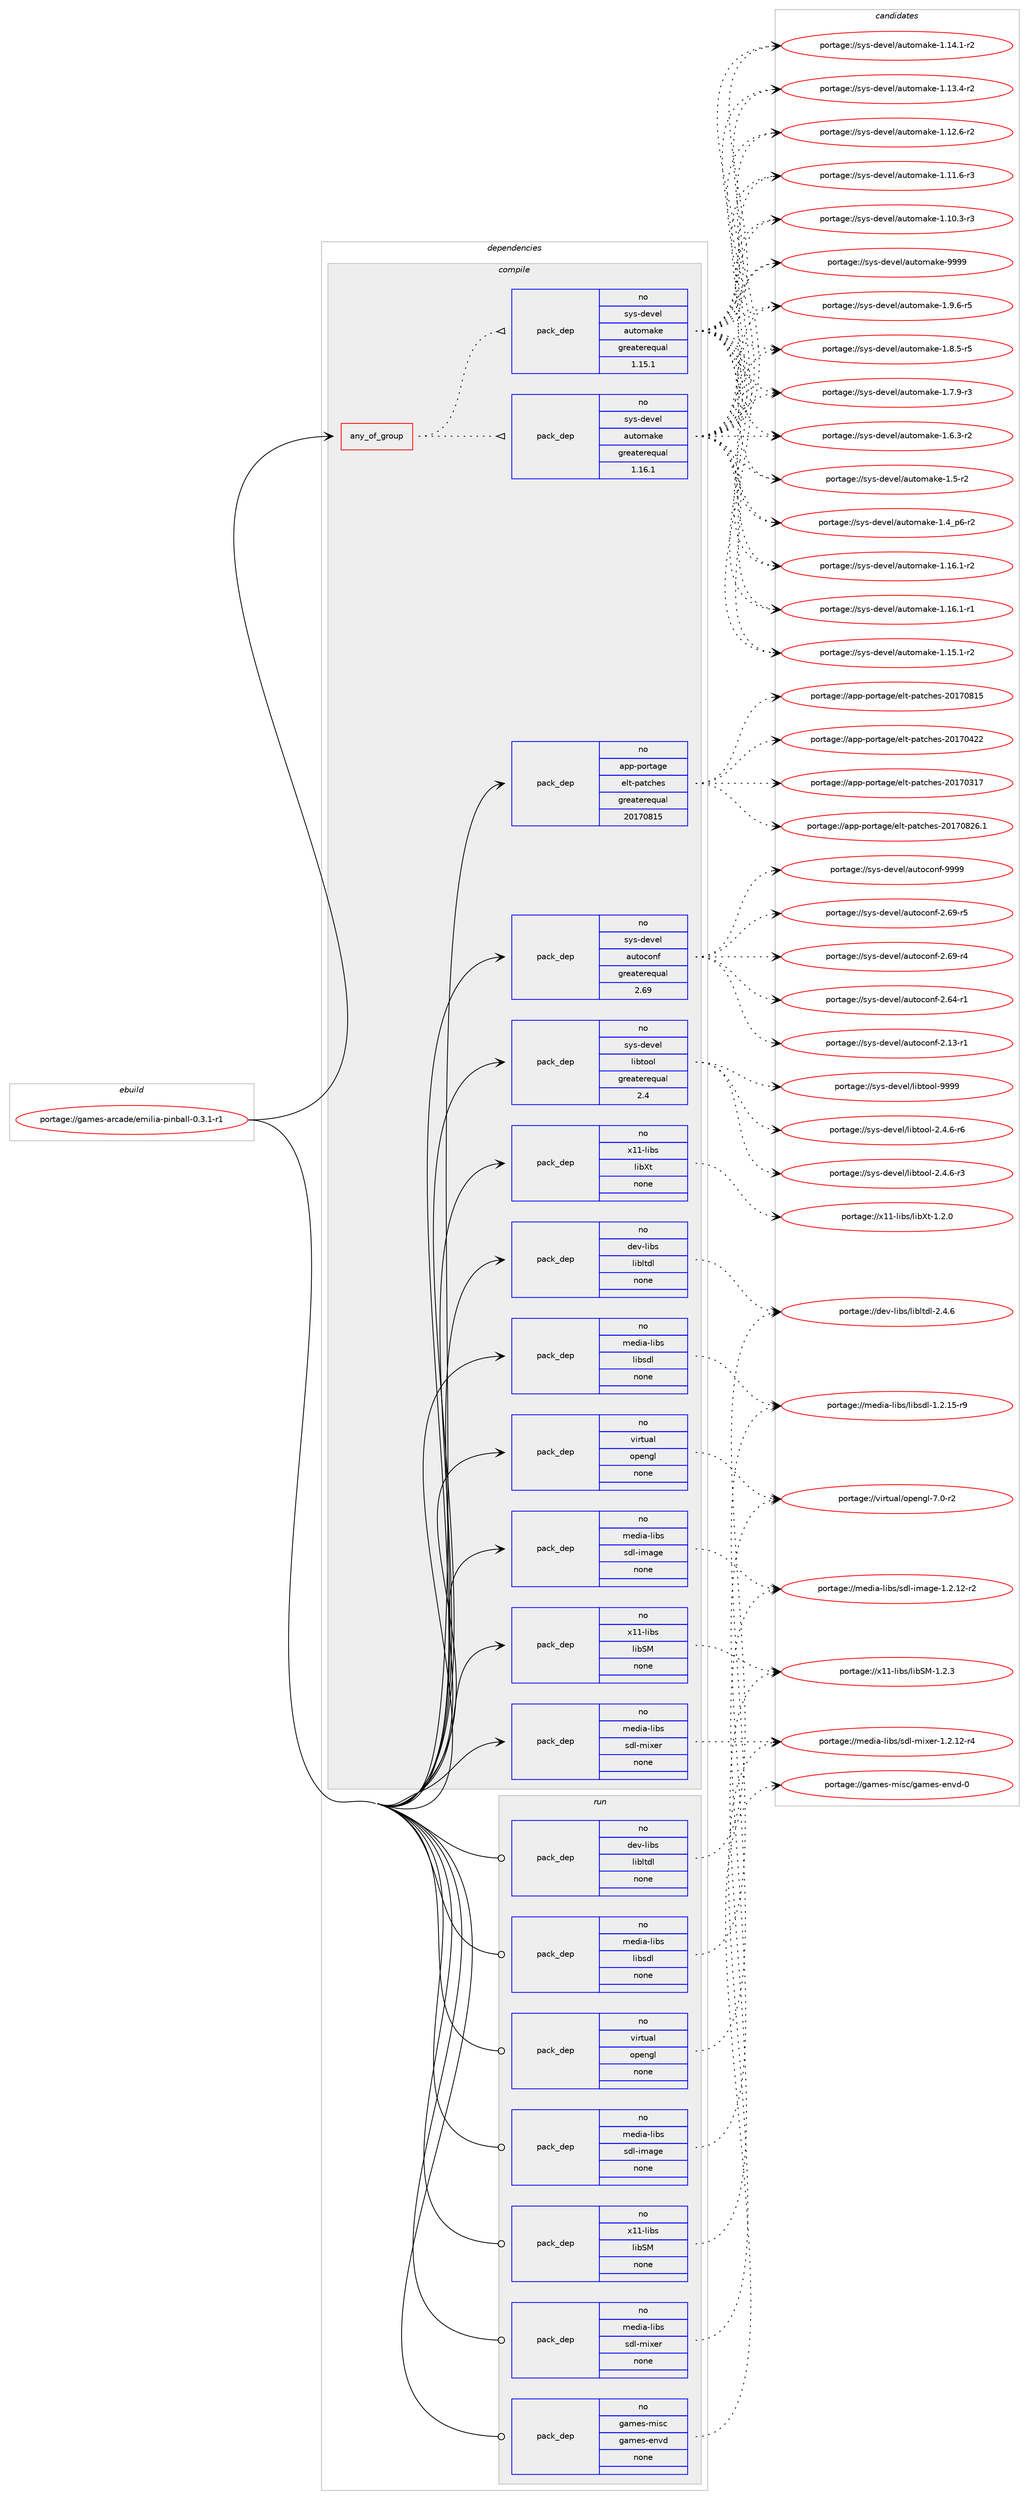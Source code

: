 digraph prolog {

# *************
# Graph options
# *************

newrank=true;
concentrate=true;
compound=true;
graph [rankdir=LR,fontname=Helvetica,fontsize=10,ranksep=1.5];#, ranksep=2.5, nodesep=0.2];
edge  [arrowhead=vee];
node  [fontname=Helvetica,fontsize=10];

# **********
# The ebuild
# **********

subgraph cluster_leftcol {
color=gray;
label=<<i>ebuild</i>>;
id [label="portage://games-arcade/emilia-pinball-0.3.1-r1", color=red, width=4, href="../games-arcade/emilia-pinball-0.3.1-r1.svg"];
}

# ****************
# The dependencies
# ****************

subgraph cluster_midcol {
color=gray;
label=<<i>dependencies</i>>;
subgraph cluster_compile {
fillcolor="#eeeeee";
style=filled;
label=<<i>compile</i>>;
subgraph any4304 {
dependency290735 [label=<<TABLE BORDER="0" CELLBORDER="1" CELLSPACING="0" CELLPADDING="4"><TR><TD CELLPADDING="10">any_of_group</TD></TR></TABLE>>, shape=none, color=red];subgraph pack225933 {
dependency290736 [label=<<TABLE BORDER="0" CELLBORDER="1" CELLSPACING="0" CELLPADDING="4" WIDTH="220"><TR><TD ROWSPAN="6" CELLPADDING="30">pack_dep</TD></TR><TR><TD WIDTH="110">no</TD></TR><TR><TD>sys-devel</TD></TR><TR><TD>automake</TD></TR><TR><TD>greaterequal</TD></TR><TR><TD>1.16.1</TD></TR></TABLE>>, shape=none, color=blue];
}
dependency290735:e -> dependency290736:w [weight=20,style="dotted",arrowhead="oinv"];
subgraph pack225934 {
dependency290737 [label=<<TABLE BORDER="0" CELLBORDER="1" CELLSPACING="0" CELLPADDING="4" WIDTH="220"><TR><TD ROWSPAN="6" CELLPADDING="30">pack_dep</TD></TR><TR><TD WIDTH="110">no</TD></TR><TR><TD>sys-devel</TD></TR><TR><TD>automake</TD></TR><TR><TD>greaterequal</TD></TR><TR><TD>1.15.1</TD></TR></TABLE>>, shape=none, color=blue];
}
dependency290735:e -> dependency290737:w [weight=20,style="dotted",arrowhead="oinv"];
}
id:e -> dependency290735:w [weight=20,style="solid",arrowhead="vee"];
subgraph pack225935 {
dependency290738 [label=<<TABLE BORDER="0" CELLBORDER="1" CELLSPACING="0" CELLPADDING="4" WIDTH="220"><TR><TD ROWSPAN="6" CELLPADDING="30">pack_dep</TD></TR><TR><TD WIDTH="110">no</TD></TR><TR><TD>app-portage</TD></TR><TR><TD>elt-patches</TD></TR><TR><TD>greaterequal</TD></TR><TR><TD>20170815</TD></TR></TABLE>>, shape=none, color=blue];
}
id:e -> dependency290738:w [weight=20,style="solid",arrowhead="vee"];
subgraph pack225936 {
dependency290739 [label=<<TABLE BORDER="0" CELLBORDER="1" CELLSPACING="0" CELLPADDING="4" WIDTH="220"><TR><TD ROWSPAN="6" CELLPADDING="30">pack_dep</TD></TR><TR><TD WIDTH="110">no</TD></TR><TR><TD>dev-libs</TD></TR><TR><TD>libltdl</TD></TR><TR><TD>none</TD></TR><TR><TD></TD></TR></TABLE>>, shape=none, color=blue];
}
id:e -> dependency290739:w [weight=20,style="solid",arrowhead="vee"];
subgraph pack225937 {
dependency290740 [label=<<TABLE BORDER="0" CELLBORDER="1" CELLSPACING="0" CELLPADDING="4" WIDTH="220"><TR><TD ROWSPAN="6" CELLPADDING="30">pack_dep</TD></TR><TR><TD WIDTH="110">no</TD></TR><TR><TD>media-libs</TD></TR><TR><TD>libsdl</TD></TR><TR><TD>none</TD></TR><TR><TD></TD></TR></TABLE>>, shape=none, color=blue];
}
id:e -> dependency290740:w [weight=20,style="solid",arrowhead="vee"];
subgraph pack225938 {
dependency290741 [label=<<TABLE BORDER="0" CELLBORDER="1" CELLSPACING="0" CELLPADDING="4" WIDTH="220"><TR><TD ROWSPAN="6" CELLPADDING="30">pack_dep</TD></TR><TR><TD WIDTH="110">no</TD></TR><TR><TD>media-libs</TD></TR><TR><TD>sdl-image</TD></TR><TR><TD>none</TD></TR><TR><TD></TD></TR></TABLE>>, shape=none, color=blue];
}
id:e -> dependency290741:w [weight=20,style="solid",arrowhead="vee"];
subgraph pack225939 {
dependency290742 [label=<<TABLE BORDER="0" CELLBORDER="1" CELLSPACING="0" CELLPADDING="4" WIDTH="220"><TR><TD ROWSPAN="6" CELLPADDING="30">pack_dep</TD></TR><TR><TD WIDTH="110">no</TD></TR><TR><TD>media-libs</TD></TR><TR><TD>sdl-mixer</TD></TR><TR><TD>none</TD></TR><TR><TD></TD></TR></TABLE>>, shape=none, color=blue];
}
id:e -> dependency290742:w [weight=20,style="solid",arrowhead="vee"];
subgraph pack225940 {
dependency290743 [label=<<TABLE BORDER="0" CELLBORDER="1" CELLSPACING="0" CELLPADDING="4" WIDTH="220"><TR><TD ROWSPAN="6" CELLPADDING="30">pack_dep</TD></TR><TR><TD WIDTH="110">no</TD></TR><TR><TD>sys-devel</TD></TR><TR><TD>autoconf</TD></TR><TR><TD>greaterequal</TD></TR><TR><TD>2.69</TD></TR></TABLE>>, shape=none, color=blue];
}
id:e -> dependency290743:w [weight=20,style="solid",arrowhead="vee"];
subgraph pack225941 {
dependency290744 [label=<<TABLE BORDER="0" CELLBORDER="1" CELLSPACING="0" CELLPADDING="4" WIDTH="220"><TR><TD ROWSPAN="6" CELLPADDING="30">pack_dep</TD></TR><TR><TD WIDTH="110">no</TD></TR><TR><TD>sys-devel</TD></TR><TR><TD>libtool</TD></TR><TR><TD>greaterequal</TD></TR><TR><TD>2.4</TD></TR></TABLE>>, shape=none, color=blue];
}
id:e -> dependency290744:w [weight=20,style="solid",arrowhead="vee"];
subgraph pack225942 {
dependency290745 [label=<<TABLE BORDER="0" CELLBORDER="1" CELLSPACING="0" CELLPADDING="4" WIDTH="220"><TR><TD ROWSPAN="6" CELLPADDING="30">pack_dep</TD></TR><TR><TD WIDTH="110">no</TD></TR><TR><TD>virtual</TD></TR><TR><TD>opengl</TD></TR><TR><TD>none</TD></TR><TR><TD></TD></TR></TABLE>>, shape=none, color=blue];
}
id:e -> dependency290745:w [weight=20,style="solid",arrowhead="vee"];
subgraph pack225943 {
dependency290746 [label=<<TABLE BORDER="0" CELLBORDER="1" CELLSPACING="0" CELLPADDING="4" WIDTH="220"><TR><TD ROWSPAN="6" CELLPADDING="30">pack_dep</TD></TR><TR><TD WIDTH="110">no</TD></TR><TR><TD>x11-libs</TD></TR><TR><TD>libSM</TD></TR><TR><TD>none</TD></TR><TR><TD></TD></TR></TABLE>>, shape=none, color=blue];
}
id:e -> dependency290746:w [weight=20,style="solid",arrowhead="vee"];
subgraph pack225944 {
dependency290747 [label=<<TABLE BORDER="0" CELLBORDER="1" CELLSPACING="0" CELLPADDING="4" WIDTH="220"><TR><TD ROWSPAN="6" CELLPADDING="30">pack_dep</TD></TR><TR><TD WIDTH="110">no</TD></TR><TR><TD>x11-libs</TD></TR><TR><TD>libXt</TD></TR><TR><TD>none</TD></TR><TR><TD></TD></TR></TABLE>>, shape=none, color=blue];
}
id:e -> dependency290747:w [weight=20,style="solid",arrowhead="vee"];
}
subgraph cluster_compileandrun {
fillcolor="#eeeeee";
style=filled;
label=<<i>compile and run</i>>;
}
subgraph cluster_run {
fillcolor="#eeeeee";
style=filled;
label=<<i>run</i>>;
subgraph pack225945 {
dependency290748 [label=<<TABLE BORDER="0" CELLBORDER="1" CELLSPACING="0" CELLPADDING="4" WIDTH="220"><TR><TD ROWSPAN="6" CELLPADDING="30">pack_dep</TD></TR><TR><TD WIDTH="110">no</TD></TR><TR><TD>dev-libs</TD></TR><TR><TD>libltdl</TD></TR><TR><TD>none</TD></TR><TR><TD></TD></TR></TABLE>>, shape=none, color=blue];
}
id:e -> dependency290748:w [weight=20,style="solid",arrowhead="odot"];
subgraph pack225946 {
dependency290749 [label=<<TABLE BORDER="0" CELLBORDER="1" CELLSPACING="0" CELLPADDING="4" WIDTH="220"><TR><TD ROWSPAN="6" CELLPADDING="30">pack_dep</TD></TR><TR><TD WIDTH="110">no</TD></TR><TR><TD>games-misc</TD></TR><TR><TD>games-envd</TD></TR><TR><TD>none</TD></TR><TR><TD></TD></TR></TABLE>>, shape=none, color=blue];
}
id:e -> dependency290749:w [weight=20,style="solid",arrowhead="odot"];
subgraph pack225947 {
dependency290750 [label=<<TABLE BORDER="0" CELLBORDER="1" CELLSPACING="0" CELLPADDING="4" WIDTH="220"><TR><TD ROWSPAN="6" CELLPADDING="30">pack_dep</TD></TR><TR><TD WIDTH="110">no</TD></TR><TR><TD>media-libs</TD></TR><TR><TD>libsdl</TD></TR><TR><TD>none</TD></TR><TR><TD></TD></TR></TABLE>>, shape=none, color=blue];
}
id:e -> dependency290750:w [weight=20,style="solid",arrowhead="odot"];
subgraph pack225948 {
dependency290751 [label=<<TABLE BORDER="0" CELLBORDER="1" CELLSPACING="0" CELLPADDING="4" WIDTH="220"><TR><TD ROWSPAN="6" CELLPADDING="30">pack_dep</TD></TR><TR><TD WIDTH="110">no</TD></TR><TR><TD>media-libs</TD></TR><TR><TD>sdl-image</TD></TR><TR><TD>none</TD></TR><TR><TD></TD></TR></TABLE>>, shape=none, color=blue];
}
id:e -> dependency290751:w [weight=20,style="solid",arrowhead="odot"];
subgraph pack225949 {
dependency290752 [label=<<TABLE BORDER="0" CELLBORDER="1" CELLSPACING="0" CELLPADDING="4" WIDTH="220"><TR><TD ROWSPAN="6" CELLPADDING="30">pack_dep</TD></TR><TR><TD WIDTH="110">no</TD></TR><TR><TD>media-libs</TD></TR><TR><TD>sdl-mixer</TD></TR><TR><TD>none</TD></TR><TR><TD></TD></TR></TABLE>>, shape=none, color=blue];
}
id:e -> dependency290752:w [weight=20,style="solid",arrowhead="odot"];
subgraph pack225950 {
dependency290753 [label=<<TABLE BORDER="0" CELLBORDER="1" CELLSPACING="0" CELLPADDING="4" WIDTH="220"><TR><TD ROWSPAN="6" CELLPADDING="30">pack_dep</TD></TR><TR><TD WIDTH="110">no</TD></TR><TR><TD>virtual</TD></TR><TR><TD>opengl</TD></TR><TR><TD>none</TD></TR><TR><TD></TD></TR></TABLE>>, shape=none, color=blue];
}
id:e -> dependency290753:w [weight=20,style="solid",arrowhead="odot"];
subgraph pack225951 {
dependency290754 [label=<<TABLE BORDER="0" CELLBORDER="1" CELLSPACING="0" CELLPADDING="4" WIDTH="220"><TR><TD ROWSPAN="6" CELLPADDING="30">pack_dep</TD></TR><TR><TD WIDTH="110">no</TD></TR><TR><TD>x11-libs</TD></TR><TR><TD>libSM</TD></TR><TR><TD>none</TD></TR><TR><TD></TD></TR></TABLE>>, shape=none, color=blue];
}
id:e -> dependency290754:w [weight=20,style="solid",arrowhead="odot"];
}
}

# **************
# The candidates
# **************

subgraph cluster_choices {
rank=same;
color=gray;
label=<<i>candidates</i>>;

subgraph choice225933 {
color=black;
nodesep=1;
choice115121115451001011181011084797117116111109971071014557575757 [label="portage://sys-devel/automake-9999", color=red, width=4,href="../sys-devel/automake-9999.svg"];
choice115121115451001011181011084797117116111109971071014549465746544511453 [label="portage://sys-devel/automake-1.9.6-r5", color=red, width=4,href="../sys-devel/automake-1.9.6-r5.svg"];
choice115121115451001011181011084797117116111109971071014549465646534511453 [label="portage://sys-devel/automake-1.8.5-r5", color=red, width=4,href="../sys-devel/automake-1.8.5-r5.svg"];
choice115121115451001011181011084797117116111109971071014549465546574511451 [label="portage://sys-devel/automake-1.7.9-r3", color=red, width=4,href="../sys-devel/automake-1.7.9-r3.svg"];
choice115121115451001011181011084797117116111109971071014549465446514511450 [label="portage://sys-devel/automake-1.6.3-r2", color=red, width=4,href="../sys-devel/automake-1.6.3-r2.svg"];
choice11512111545100101118101108479711711611110997107101454946534511450 [label="portage://sys-devel/automake-1.5-r2", color=red, width=4,href="../sys-devel/automake-1.5-r2.svg"];
choice115121115451001011181011084797117116111109971071014549465295112544511450 [label="portage://sys-devel/automake-1.4_p6-r2", color=red, width=4,href="../sys-devel/automake-1.4_p6-r2.svg"];
choice11512111545100101118101108479711711611110997107101454946495446494511450 [label="portage://sys-devel/automake-1.16.1-r2", color=red, width=4,href="../sys-devel/automake-1.16.1-r2.svg"];
choice11512111545100101118101108479711711611110997107101454946495446494511449 [label="portage://sys-devel/automake-1.16.1-r1", color=red, width=4,href="../sys-devel/automake-1.16.1-r1.svg"];
choice11512111545100101118101108479711711611110997107101454946495346494511450 [label="portage://sys-devel/automake-1.15.1-r2", color=red, width=4,href="../sys-devel/automake-1.15.1-r2.svg"];
choice11512111545100101118101108479711711611110997107101454946495246494511450 [label="portage://sys-devel/automake-1.14.1-r2", color=red, width=4,href="../sys-devel/automake-1.14.1-r2.svg"];
choice11512111545100101118101108479711711611110997107101454946495146524511450 [label="portage://sys-devel/automake-1.13.4-r2", color=red, width=4,href="../sys-devel/automake-1.13.4-r2.svg"];
choice11512111545100101118101108479711711611110997107101454946495046544511450 [label="portage://sys-devel/automake-1.12.6-r2", color=red, width=4,href="../sys-devel/automake-1.12.6-r2.svg"];
choice11512111545100101118101108479711711611110997107101454946494946544511451 [label="portage://sys-devel/automake-1.11.6-r3", color=red, width=4,href="../sys-devel/automake-1.11.6-r3.svg"];
choice11512111545100101118101108479711711611110997107101454946494846514511451 [label="portage://sys-devel/automake-1.10.3-r3", color=red, width=4,href="../sys-devel/automake-1.10.3-r3.svg"];
dependency290736:e -> choice115121115451001011181011084797117116111109971071014557575757:w [style=dotted,weight="100"];
dependency290736:e -> choice115121115451001011181011084797117116111109971071014549465746544511453:w [style=dotted,weight="100"];
dependency290736:e -> choice115121115451001011181011084797117116111109971071014549465646534511453:w [style=dotted,weight="100"];
dependency290736:e -> choice115121115451001011181011084797117116111109971071014549465546574511451:w [style=dotted,weight="100"];
dependency290736:e -> choice115121115451001011181011084797117116111109971071014549465446514511450:w [style=dotted,weight="100"];
dependency290736:e -> choice11512111545100101118101108479711711611110997107101454946534511450:w [style=dotted,weight="100"];
dependency290736:e -> choice115121115451001011181011084797117116111109971071014549465295112544511450:w [style=dotted,weight="100"];
dependency290736:e -> choice11512111545100101118101108479711711611110997107101454946495446494511450:w [style=dotted,weight="100"];
dependency290736:e -> choice11512111545100101118101108479711711611110997107101454946495446494511449:w [style=dotted,weight="100"];
dependency290736:e -> choice11512111545100101118101108479711711611110997107101454946495346494511450:w [style=dotted,weight="100"];
dependency290736:e -> choice11512111545100101118101108479711711611110997107101454946495246494511450:w [style=dotted,weight="100"];
dependency290736:e -> choice11512111545100101118101108479711711611110997107101454946495146524511450:w [style=dotted,weight="100"];
dependency290736:e -> choice11512111545100101118101108479711711611110997107101454946495046544511450:w [style=dotted,weight="100"];
dependency290736:e -> choice11512111545100101118101108479711711611110997107101454946494946544511451:w [style=dotted,weight="100"];
dependency290736:e -> choice11512111545100101118101108479711711611110997107101454946494846514511451:w [style=dotted,weight="100"];
}
subgraph choice225934 {
color=black;
nodesep=1;
choice115121115451001011181011084797117116111109971071014557575757 [label="portage://sys-devel/automake-9999", color=red, width=4,href="../sys-devel/automake-9999.svg"];
choice115121115451001011181011084797117116111109971071014549465746544511453 [label="portage://sys-devel/automake-1.9.6-r5", color=red, width=4,href="../sys-devel/automake-1.9.6-r5.svg"];
choice115121115451001011181011084797117116111109971071014549465646534511453 [label="portage://sys-devel/automake-1.8.5-r5", color=red, width=4,href="../sys-devel/automake-1.8.5-r5.svg"];
choice115121115451001011181011084797117116111109971071014549465546574511451 [label="portage://sys-devel/automake-1.7.9-r3", color=red, width=4,href="../sys-devel/automake-1.7.9-r3.svg"];
choice115121115451001011181011084797117116111109971071014549465446514511450 [label="portage://sys-devel/automake-1.6.3-r2", color=red, width=4,href="../sys-devel/automake-1.6.3-r2.svg"];
choice11512111545100101118101108479711711611110997107101454946534511450 [label="portage://sys-devel/automake-1.5-r2", color=red, width=4,href="../sys-devel/automake-1.5-r2.svg"];
choice115121115451001011181011084797117116111109971071014549465295112544511450 [label="portage://sys-devel/automake-1.4_p6-r2", color=red, width=4,href="../sys-devel/automake-1.4_p6-r2.svg"];
choice11512111545100101118101108479711711611110997107101454946495446494511450 [label="portage://sys-devel/automake-1.16.1-r2", color=red, width=4,href="../sys-devel/automake-1.16.1-r2.svg"];
choice11512111545100101118101108479711711611110997107101454946495446494511449 [label="portage://sys-devel/automake-1.16.1-r1", color=red, width=4,href="../sys-devel/automake-1.16.1-r1.svg"];
choice11512111545100101118101108479711711611110997107101454946495346494511450 [label="portage://sys-devel/automake-1.15.1-r2", color=red, width=4,href="../sys-devel/automake-1.15.1-r2.svg"];
choice11512111545100101118101108479711711611110997107101454946495246494511450 [label="portage://sys-devel/automake-1.14.1-r2", color=red, width=4,href="../sys-devel/automake-1.14.1-r2.svg"];
choice11512111545100101118101108479711711611110997107101454946495146524511450 [label="portage://sys-devel/automake-1.13.4-r2", color=red, width=4,href="../sys-devel/automake-1.13.4-r2.svg"];
choice11512111545100101118101108479711711611110997107101454946495046544511450 [label="portage://sys-devel/automake-1.12.6-r2", color=red, width=4,href="../sys-devel/automake-1.12.6-r2.svg"];
choice11512111545100101118101108479711711611110997107101454946494946544511451 [label="portage://sys-devel/automake-1.11.6-r3", color=red, width=4,href="../sys-devel/automake-1.11.6-r3.svg"];
choice11512111545100101118101108479711711611110997107101454946494846514511451 [label="portage://sys-devel/automake-1.10.3-r3", color=red, width=4,href="../sys-devel/automake-1.10.3-r3.svg"];
dependency290737:e -> choice115121115451001011181011084797117116111109971071014557575757:w [style=dotted,weight="100"];
dependency290737:e -> choice115121115451001011181011084797117116111109971071014549465746544511453:w [style=dotted,weight="100"];
dependency290737:e -> choice115121115451001011181011084797117116111109971071014549465646534511453:w [style=dotted,weight="100"];
dependency290737:e -> choice115121115451001011181011084797117116111109971071014549465546574511451:w [style=dotted,weight="100"];
dependency290737:e -> choice115121115451001011181011084797117116111109971071014549465446514511450:w [style=dotted,weight="100"];
dependency290737:e -> choice11512111545100101118101108479711711611110997107101454946534511450:w [style=dotted,weight="100"];
dependency290737:e -> choice115121115451001011181011084797117116111109971071014549465295112544511450:w [style=dotted,weight="100"];
dependency290737:e -> choice11512111545100101118101108479711711611110997107101454946495446494511450:w [style=dotted,weight="100"];
dependency290737:e -> choice11512111545100101118101108479711711611110997107101454946495446494511449:w [style=dotted,weight="100"];
dependency290737:e -> choice11512111545100101118101108479711711611110997107101454946495346494511450:w [style=dotted,weight="100"];
dependency290737:e -> choice11512111545100101118101108479711711611110997107101454946495246494511450:w [style=dotted,weight="100"];
dependency290737:e -> choice11512111545100101118101108479711711611110997107101454946495146524511450:w [style=dotted,weight="100"];
dependency290737:e -> choice11512111545100101118101108479711711611110997107101454946495046544511450:w [style=dotted,weight="100"];
dependency290737:e -> choice11512111545100101118101108479711711611110997107101454946494946544511451:w [style=dotted,weight="100"];
dependency290737:e -> choice11512111545100101118101108479711711611110997107101454946494846514511451:w [style=dotted,weight="100"];
}
subgraph choice225935 {
color=black;
nodesep=1;
choice971121124511211111411697103101471011081164511297116991041011154550484955485650544649 [label="portage://app-portage/elt-patches-20170826.1", color=red, width=4,href="../app-portage/elt-patches-20170826.1.svg"];
choice97112112451121111141169710310147101108116451129711699104101115455048495548564953 [label="portage://app-portage/elt-patches-20170815", color=red, width=4,href="../app-portage/elt-patches-20170815.svg"];
choice97112112451121111141169710310147101108116451129711699104101115455048495548525050 [label="portage://app-portage/elt-patches-20170422", color=red, width=4,href="../app-portage/elt-patches-20170422.svg"];
choice97112112451121111141169710310147101108116451129711699104101115455048495548514955 [label="portage://app-portage/elt-patches-20170317", color=red, width=4,href="../app-portage/elt-patches-20170317.svg"];
dependency290738:e -> choice971121124511211111411697103101471011081164511297116991041011154550484955485650544649:w [style=dotted,weight="100"];
dependency290738:e -> choice97112112451121111141169710310147101108116451129711699104101115455048495548564953:w [style=dotted,weight="100"];
dependency290738:e -> choice97112112451121111141169710310147101108116451129711699104101115455048495548525050:w [style=dotted,weight="100"];
dependency290738:e -> choice97112112451121111141169710310147101108116451129711699104101115455048495548514955:w [style=dotted,weight="100"];
}
subgraph choice225936 {
color=black;
nodesep=1;
choice10010111845108105981154710810598108116100108455046524654 [label="portage://dev-libs/libltdl-2.4.6", color=red, width=4,href="../dev-libs/libltdl-2.4.6.svg"];
dependency290739:e -> choice10010111845108105981154710810598108116100108455046524654:w [style=dotted,weight="100"];
}
subgraph choice225937 {
color=black;
nodesep=1;
choice1091011001059745108105981154710810598115100108454946504649534511457 [label="portage://media-libs/libsdl-1.2.15-r9", color=red, width=4,href="../media-libs/libsdl-1.2.15-r9.svg"];
dependency290740:e -> choice1091011001059745108105981154710810598115100108454946504649534511457:w [style=dotted,weight="100"];
}
subgraph choice225938 {
color=black;
nodesep=1;
choice109101100105974510810598115471151001084510510997103101454946504649504511450 [label="portage://media-libs/sdl-image-1.2.12-r2", color=red, width=4,href="../media-libs/sdl-image-1.2.12-r2.svg"];
dependency290741:e -> choice109101100105974510810598115471151001084510510997103101454946504649504511450:w [style=dotted,weight="100"];
}
subgraph choice225939 {
color=black;
nodesep=1;
choice1091011001059745108105981154711510010845109105120101114454946504649504511452 [label="portage://media-libs/sdl-mixer-1.2.12-r4", color=red, width=4,href="../media-libs/sdl-mixer-1.2.12-r4.svg"];
dependency290742:e -> choice1091011001059745108105981154711510010845109105120101114454946504649504511452:w [style=dotted,weight="100"];
}
subgraph choice225940 {
color=black;
nodesep=1;
choice115121115451001011181011084797117116111991111101024557575757 [label="portage://sys-devel/autoconf-9999", color=red, width=4,href="../sys-devel/autoconf-9999.svg"];
choice1151211154510010111810110847971171161119911111010245504654574511453 [label="portage://sys-devel/autoconf-2.69-r5", color=red, width=4,href="../sys-devel/autoconf-2.69-r5.svg"];
choice1151211154510010111810110847971171161119911111010245504654574511452 [label="portage://sys-devel/autoconf-2.69-r4", color=red, width=4,href="../sys-devel/autoconf-2.69-r4.svg"];
choice1151211154510010111810110847971171161119911111010245504654524511449 [label="portage://sys-devel/autoconf-2.64-r1", color=red, width=4,href="../sys-devel/autoconf-2.64-r1.svg"];
choice1151211154510010111810110847971171161119911111010245504649514511449 [label="portage://sys-devel/autoconf-2.13-r1", color=red, width=4,href="../sys-devel/autoconf-2.13-r1.svg"];
dependency290743:e -> choice115121115451001011181011084797117116111991111101024557575757:w [style=dotted,weight="100"];
dependency290743:e -> choice1151211154510010111810110847971171161119911111010245504654574511453:w [style=dotted,weight="100"];
dependency290743:e -> choice1151211154510010111810110847971171161119911111010245504654574511452:w [style=dotted,weight="100"];
dependency290743:e -> choice1151211154510010111810110847971171161119911111010245504654524511449:w [style=dotted,weight="100"];
dependency290743:e -> choice1151211154510010111810110847971171161119911111010245504649514511449:w [style=dotted,weight="100"];
}
subgraph choice225941 {
color=black;
nodesep=1;
choice1151211154510010111810110847108105981161111111084557575757 [label="portage://sys-devel/libtool-9999", color=red, width=4,href="../sys-devel/libtool-9999.svg"];
choice1151211154510010111810110847108105981161111111084550465246544511454 [label="portage://sys-devel/libtool-2.4.6-r6", color=red, width=4,href="../sys-devel/libtool-2.4.6-r6.svg"];
choice1151211154510010111810110847108105981161111111084550465246544511451 [label="portage://sys-devel/libtool-2.4.6-r3", color=red, width=4,href="../sys-devel/libtool-2.4.6-r3.svg"];
dependency290744:e -> choice1151211154510010111810110847108105981161111111084557575757:w [style=dotted,weight="100"];
dependency290744:e -> choice1151211154510010111810110847108105981161111111084550465246544511454:w [style=dotted,weight="100"];
dependency290744:e -> choice1151211154510010111810110847108105981161111111084550465246544511451:w [style=dotted,weight="100"];
}
subgraph choice225942 {
color=black;
nodesep=1;
choice1181051141161179710847111112101110103108455546484511450 [label="portage://virtual/opengl-7.0-r2", color=red, width=4,href="../virtual/opengl-7.0-r2.svg"];
dependency290745:e -> choice1181051141161179710847111112101110103108455546484511450:w [style=dotted,weight="100"];
}
subgraph choice225943 {
color=black;
nodesep=1;
choice1204949451081059811547108105988377454946504651 [label="portage://x11-libs/libSM-1.2.3", color=red, width=4,href="../x11-libs/libSM-1.2.3.svg"];
dependency290746:e -> choice1204949451081059811547108105988377454946504651:w [style=dotted,weight="100"];
}
subgraph choice225944 {
color=black;
nodesep=1;
choice12049494510810598115471081059888116454946504648 [label="portage://x11-libs/libXt-1.2.0", color=red, width=4,href="../x11-libs/libXt-1.2.0.svg"];
dependency290747:e -> choice12049494510810598115471081059888116454946504648:w [style=dotted,weight="100"];
}
subgraph choice225945 {
color=black;
nodesep=1;
choice10010111845108105981154710810598108116100108455046524654 [label="portage://dev-libs/libltdl-2.4.6", color=red, width=4,href="../dev-libs/libltdl-2.4.6.svg"];
dependency290748:e -> choice10010111845108105981154710810598108116100108455046524654:w [style=dotted,weight="100"];
}
subgraph choice225946 {
color=black;
nodesep=1;
choice1039710910111545109105115994710397109101115451011101181004548 [label="portage://games-misc/games-envd-0", color=red, width=4,href="../games-misc/games-envd-0.svg"];
dependency290749:e -> choice1039710910111545109105115994710397109101115451011101181004548:w [style=dotted,weight="100"];
}
subgraph choice225947 {
color=black;
nodesep=1;
choice1091011001059745108105981154710810598115100108454946504649534511457 [label="portage://media-libs/libsdl-1.2.15-r9", color=red, width=4,href="../media-libs/libsdl-1.2.15-r9.svg"];
dependency290750:e -> choice1091011001059745108105981154710810598115100108454946504649534511457:w [style=dotted,weight="100"];
}
subgraph choice225948 {
color=black;
nodesep=1;
choice109101100105974510810598115471151001084510510997103101454946504649504511450 [label="portage://media-libs/sdl-image-1.2.12-r2", color=red, width=4,href="../media-libs/sdl-image-1.2.12-r2.svg"];
dependency290751:e -> choice109101100105974510810598115471151001084510510997103101454946504649504511450:w [style=dotted,weight="100"];
}
subgraph choice225949 {
color=black;
nodesep=1;
choice1091011001059745108105981154711510010845109105120101114454946504649504511452 [label="portage://media-libs/sdl-mixer-1.2.12-r4", color=red, width=4,href="../media-libs/sdl-mixer-1.2.12-r4.svg"];
dependency290752:e -> choice1091011001059745108105981154711510010845109105120101114454946504649504511452:w [style=dotted,weight="100"];
}
subgraph choice225950 {
color=black;
nodesep=1;
choice1181051141161179710847111112101110103108455546484511450 [label="portage://virtual/opengl-7.0-r2", color=red, width=4,href="../virtual/opengl-7.0-r2.svg"];
dependency290753:e -> choice1181051141161179710847111112101110103108455546484511450:w [style=dotted,weight="100"];
}
subgraph choice225951 {
color=black;
nodesep=1;
choice1204949451081059811547108105988377454946504651 [label="portage://x11-libs/libSM-1.2.3", color=red, width=4,href="../x11-libs/libSM-1.2.3.svg"];
dependency290754:e -> choice1204949451081059811547108105988377454946504651:w [style=dotted,weight="100"];
}
}

}
